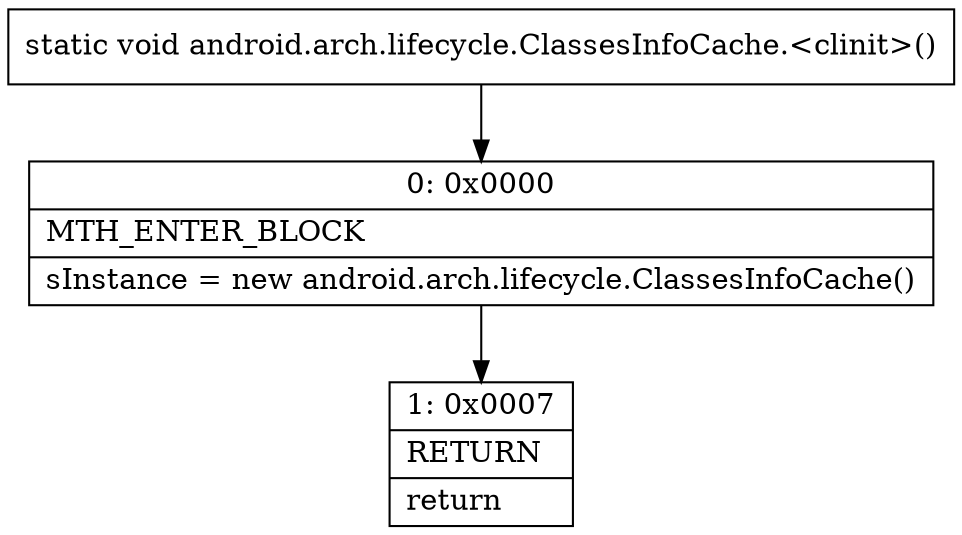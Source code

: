 digraph "CFG forandroid.arch.lifecycle.ClassesInfoCache.\<clinit\>()V" {
Node_0 [shape=record,label="{0\:\ 0x0000|MTH_ENTER_BLOCK\l|sInstance = new android.arch.lifecycle.ClassesInfoCache()\l}"];
Node_1 [shape=record,label="{1\:\ 0x0007|RETURN\l|return\l}"];
MethodNode[shape=record,label="{static void android.arch.lifecycle.ClassesInfoCache.\<clinit\>() }"];
MethodNode -> Node_0;
Node_0 -> Node_1;
}

